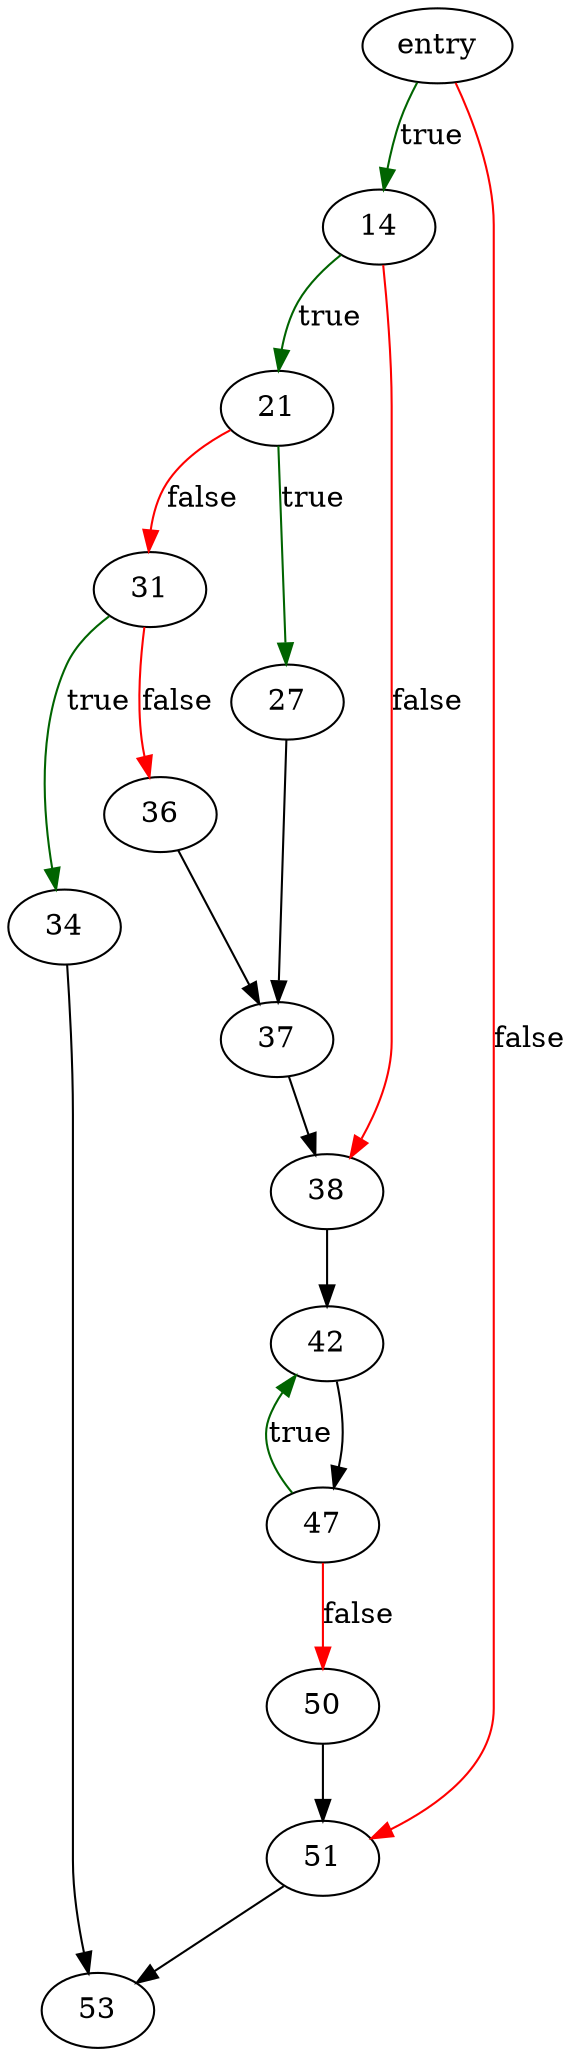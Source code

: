 digraph "walRestartLog" {
	// Node definitions.
	1 [label=entry];
	14;
	21;
	27;
	31;
	34;
	36;
	37;
	38;
	42;
	47;
	50;
	51;
	53;

	// Edge definitions.
	1 -> 14 [
		color=darkgreen
		label=true
	];
	1 -> 51 [
		color=red
		label=false
	];
	14 -> 21 [
		color=darkgreen
		label=true
	];
	14 -> 38 [
		color=red
		label=false
	];
	21 -> 27 [
		color=darkgreen
		label=true
	];
	21 -> 31 [
		color=red
		label=false
	];
	27 -> 37;
	31 -> 34 [
		color=darkgreen
		label=true
	];
	31 -> 36 [
		color=red
		label=false
	];
	34 -> 53;
	36 -> 37;
	37 -> 38;
	38 -> 42;
	42 -> 47;
	47 -> 42 [
		color=darkgreen
		label=true
	];
	47 -> 50 [
		color=red
		label=false
	];
	50 -> 51;
	51 -> 53;
}